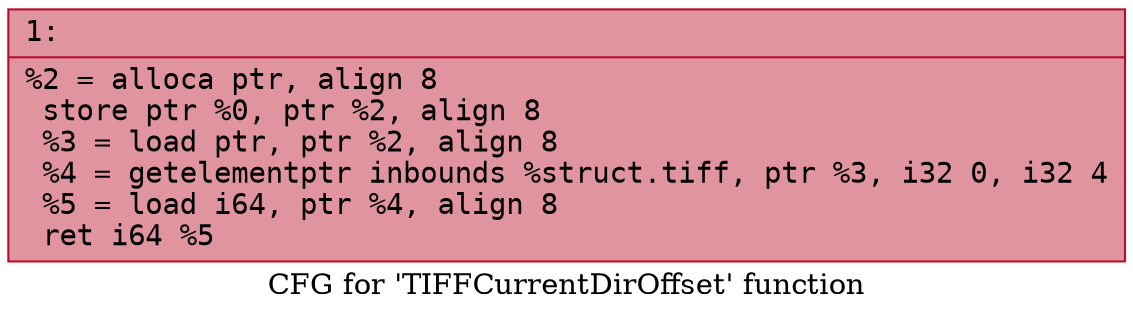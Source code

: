 digraph "CFG for 'TIFFCurrentDirOffset' function" {
	label="CFG for 'TIFFCurrentDirOffset' function";

	Node0x6000015c9680 [shape=record,color="#b70d28ff", style=filled, fillcolor="#b70d2870" fontname="Courier",label="{1:\l|  %2 = alloca ptr, align 8\l  store ptr %0, ptr %2, align 8\l  %3 = load ptr, ptr %2, align 8\l  %4 = getelementptr inbounds %struct.tiff, ptr %3, i32 0, i32 4\l  %5 = load i64, ptr %4, align 8\l  ret i64 %5\l}"];
}
